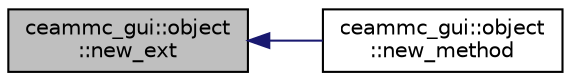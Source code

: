 digraph "ceammc_gui::object::new_ext"
{
  edge [fontname="Helvetica",fontsize="10",labelfontname="Helvetica",labelfontsize="10"];
  node [fontname="Helvetica",fontsize="10",shape=record];
  rankdir="LR";
  Node1 [label="ceammc_gui::object\l::new_ext",height=0.2,width=0.4,color="black", fillcolor="grey75", style="filled" fontcolor="black"];
  Node1 -> Node2 [dir="back",color="midnightblue",fontsize="10",style="solid",fontname="Helvetica"];
  Node2 [label="ceammc_gui::object\l::new_method",height=0.2,width=0.4,color="black", fillcolor="white", style="filled",URL="$classceammc__gui_1_1object.html#a8f87924958aba9998b5f022e4415bc6f",tooltip="new pd object instance. "];
}
